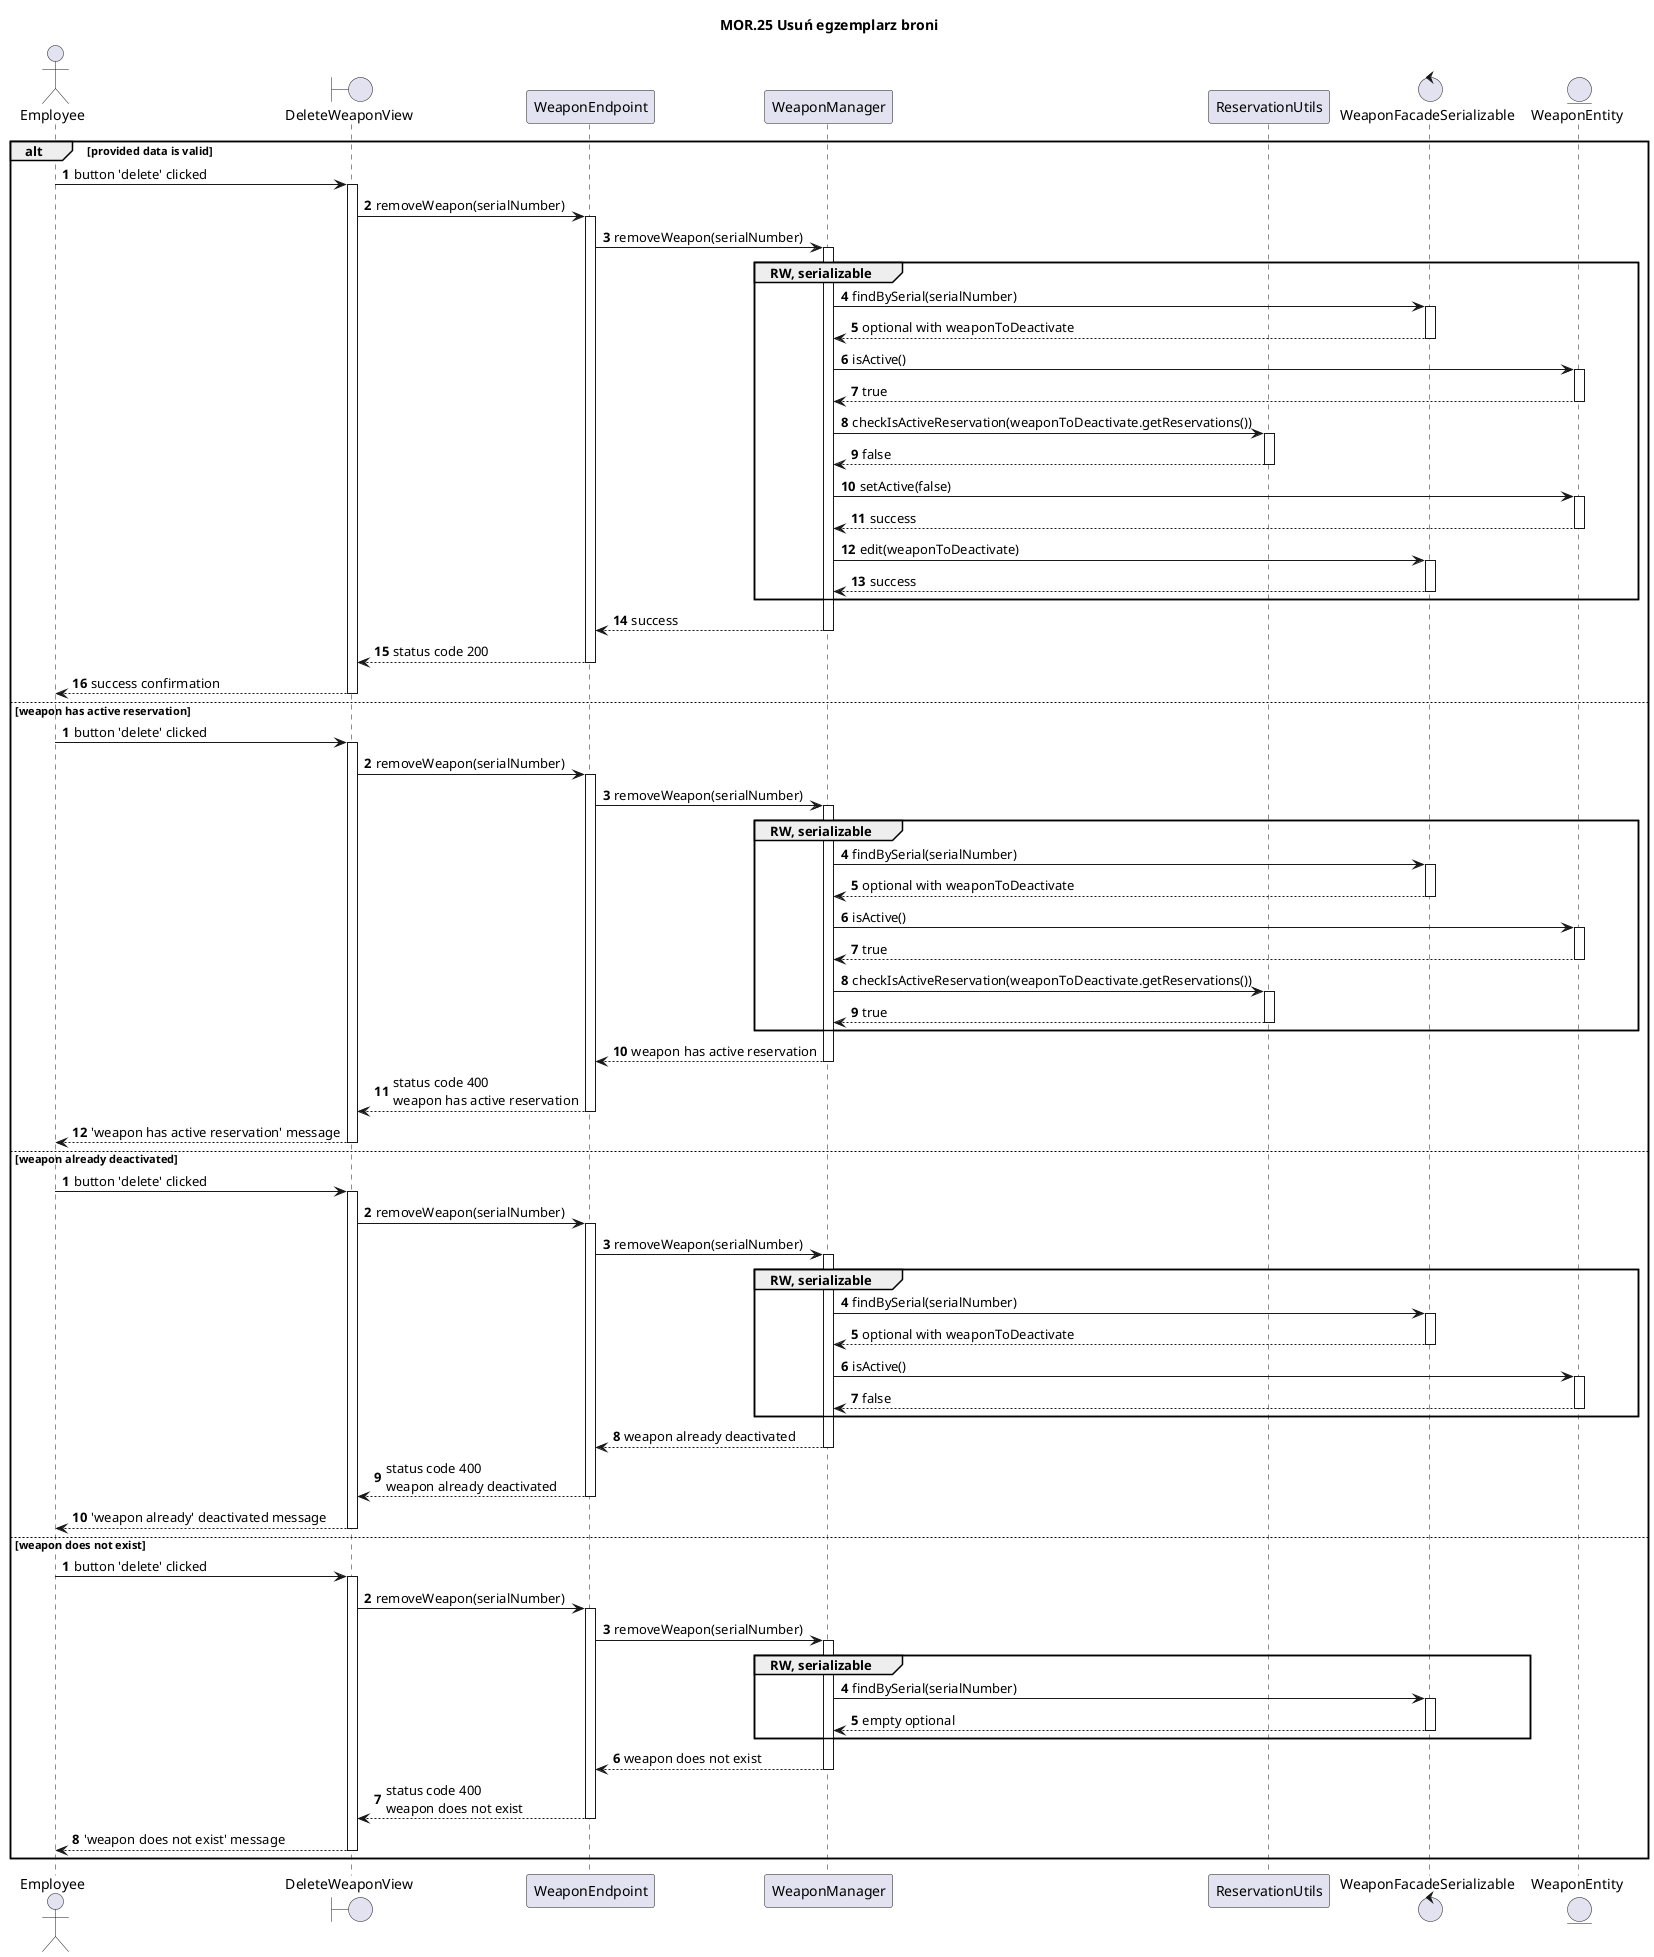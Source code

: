 @startuml

title MOR.25 Usuń egzemplarz broni
autoactivate on
actor Employee

boundary DeleteWeaponView
participant WeaponEndpoint
participant WeaponManager
participant ReservationUtils
control WeaponFacadeSerializable
entity WeaponEntity

alt provided data is valid
autonumber
    Employee -> DeleteWeaponView: button 'delete' clicked
            DeleteWeaponView -> WeaponEndpoint: removeWeapon(serialNumber)
                    WeaponEndpoint -> WeaponManager: removeWeapon(serialNumber)
                        group RW, serializable
                        WeaponManager -> WeaponFacadeSerializable: findBySerial(serialNumber)
                        return optional with weaponToDeactivate
                        WeaponManager -> WeaponEntity: isActive()
                        return true
                        WeaponManager -> ReservationUtils: checkIsActiveReservation(weaponToDeactivate.getReservations())
                        return false
                        WeaponManager -> WeaponEntity: setActive(false)
                        return success
                        WeaponManager -> WeaponFacadeSerializable: edit(weaponToDeactivate)
                        return success
                        end
                    return success
            return status code 200
        return success confirmation
else weapon has active reservation
autonumber
    Employee -> DeleteWeaponView: button 'delete' clicked
            DeleteWeaponView -> WeaponEndpoint: removeWeapon(serialNumber)
                    WeaponEndpoint -> WeaponManager: removeWeapon(serialNumber)
                        group RW, serializable
                        WeaponManager -> WeaponFacadeSerializable: findBySerial(serialNumber)
                        return optional with weaponToDeactivate
                        WeaponManager -> WeaponEntity: isActive()
                        return true
                        WeaponManager -> ReservationUtils: checkIsActiveReservation(weaponToDeactivate.getReservations())
                        return true
                        end
                    return weapon has active reservation
            return status code 400\nweapon has active reservation
        return 'weapon has active reservation' message
else weapon already deactivated
autonumber
    Employee -> DeleteWeaponView: button 'delete' clicked
            DeleteWeaponView -> WeaponEndpoint: removeWeapon(serialNumber)
                    WeaponEndpoint -> WeaponManager: removeWeapon(serialNumber)
                        group RW, serializable
                        WeaponManager -> WeaponFacadeSerializable: findBySerial(serialNumber)
                        return optional with weaponToDeactivate
                        WeaponManager -> WeaponEntity: isActive()
                        return false
                        end
                    return weapon already deactivated
            return status code 400\nweapon already deactivated
        return 'weapon already' deactivated message
else weapon does not exist
autonumber
    Employee -> DeleteWeaponView: button 'delete' clicked
            DeleteWeaponView -> WeaponEndpoint: removeWeapon(serialNumber)
                    WeaponEndpoint -> WeaponManager: removeWeapon(serialNumber)
                        group RW, serializable
                        WeaponManager -> WeaponFacadeSerializable: findBySerial(serialNumber)
                        return empty optional
                        end
                    return weapon does not exist
            return status code 400\nweapon does not exist
        return 'weapon does not exist' message
end
@enduml